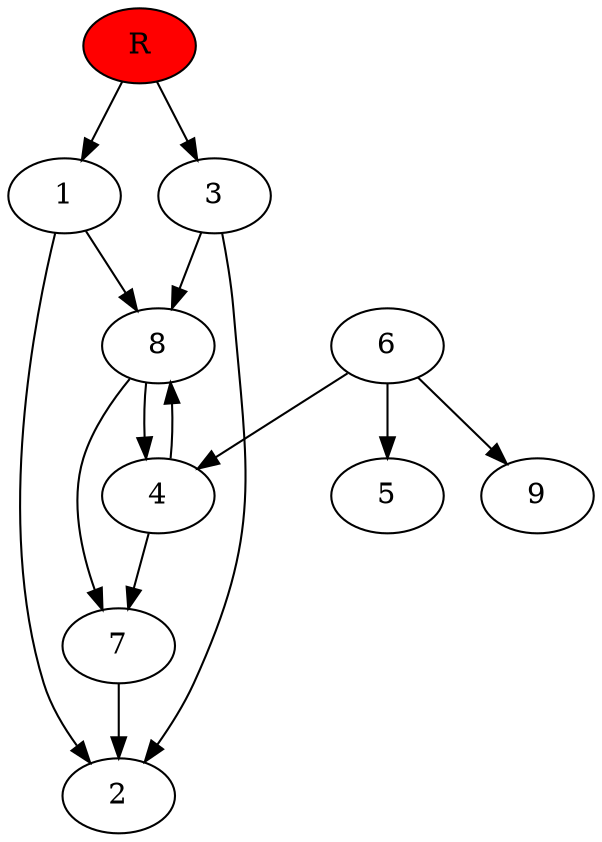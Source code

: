 digraph prb41162 {
	1
	2
	3
	4
	5
	6
	7
	8
	R [fillcolor="#ff0000" style=filled]
	1 -> 2
	1 -> 8
	3 -> 2
	3 -> 8
	4 -> 7
	4 -> 8
	6 -> 4
	6 -> 5
	6 -> 9
	7 -> 2
	8 -> 4
	8 -> 7
	R -> 1
	R -> 3
}
